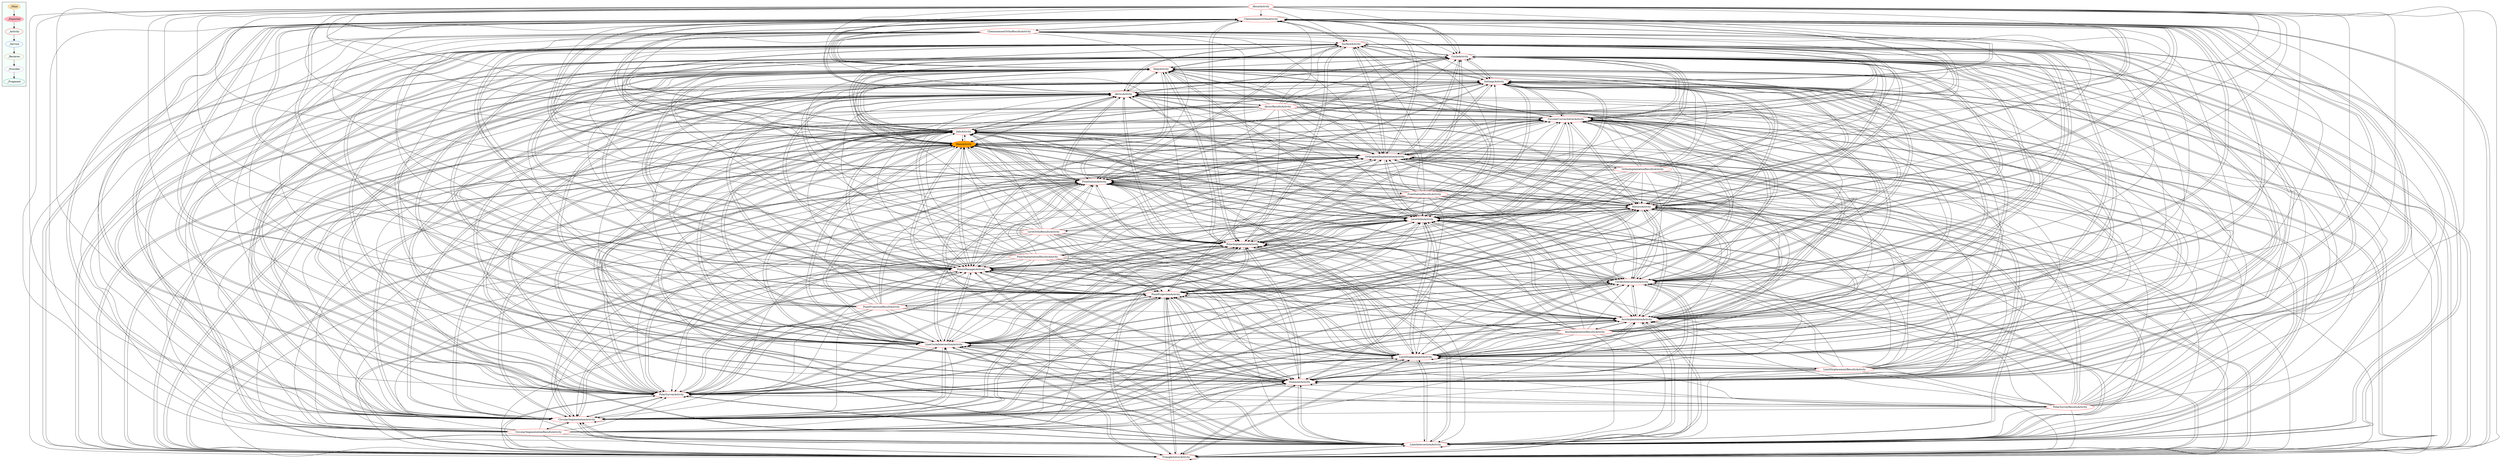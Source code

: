 digraph G {
subgraph cluster_legend{ 
bgcolor=mintcream;
_Activity[color = red];
_Service[color = royalblue];
_Provider[color = violet];
_Reciever[color = peru];
_Fragment[color = teal];
_Main[style=filled, fillcolor=wheat, color = mintcream];
_Exported[style=filled, fillcolor=lightpink, color = mintcream];
_Main -> _Exported -> _Activity -> _Service -> _Reciever -> _Provider -> _Fragment; 
}
CheminementOrthoActivity[color = red];
PolarSurveyResultsActivity[color = red];
SurfaceActivity[color = red];
TriangleSolverActivity[color = red];
LinesIntersectionActivity[color = red];
CircularSegmentationActivity[color = red];
PolarSurveyActivity[color = red];
GisementActivity[color = red];
LimitDisplacementActivity[color = red];
AxisImplantationResultsActivity[color = red];
LineCircleIntersectionActivity[color = red];
AxisImplantationActivity[color = red];
OrthoImplantationResultsActivity[color = red];
PointProjectionActivity[color = red];
CirclesIntersectionActivity[color = red];
CircularSegmentationResultsActivity[color = red];
PointsManagerActivity[color = red];
PolarImplantationActivity[color = red];
PolarImplantationResultsActivity[color = red];
LeveOrthoActivity[color = red];
LimitDisplacementResultsActivity[color = red];
FreeStationResultsActivity[color = red];
HistoryActivity[color = red];
FreeStationActivity[color = red];
AboutActivity[color = red];
OrthogonalImplantationActivity[color = red];
MainActivity[style=filled, fillcolor=orange, color = red];
JobsActivity[color = red];
CircularCurvesSolverActivity[color = red];
PointProjectionResultActivity[color = red];
AbrissActivity[color = red];
CheminementOrthoResultsActivity[color = red];
AbrissResultsActivity[color = red];
SettingsActivity[color = red];
HelpActivity[color = red];
LeveOrthoResultsActivity[color = red];
CircleActivity[color = red];

 CheminementOrthoActivity -> CircleActivity
 CheminementOrthoActivity -> PointProjectionActivity
 CheminementOrthoActivity -> AxisImplantationActivity
 CheminementOrthoActivity -> JobsActivity
 CheminementOrthoActivity -> HistoryActivity
 CheminementOrthoActivity -> AbrissActivity
 CheminementOrthoActivity -> PolarSurveyActivity
 CheminementOrthoActivity -> MainActivity
 CheminementOrthoActivity -> CircularCurvesSolverActivity
 CheminementOrthoActivity -> CheminementOrthoResultsActivity
 CheminementOrthoActivity -> OrthogonalImplantationActivity
 CheminementOrthoActivity -> SettingsActivity
 CheminementOrthoActivity -> HelpActivity
 CheminementOrthoActivity -> LeveOrthoActivity
 CheminementOrthoActivity -> LimitDisplacementActivity
 CheminementOrthoActivity -> CheminementOrthoActivity
 CheminementOrthoActivity -> LineCircleIntersectionActivity
 CheminementOrthoActivity -> SurfaceActivity
 CheminementOrthoActivity -> CircularSegmentationActivity
 CheminementOrthoActivity -> PointsManagerActivity
 CheminementOrthoActivity -> GisementActivity
 CheminementOrthoActivity -> PolarImplantationActivity
 CheminementOrthoActivity -> LinesIntersectionActivity
 CheminementOrthoActivity -> FreeStationActivity
 CheminementOrthoActivity -> CirclesIntersectionActivity
 CheminementOrthoActivity -> TriangleSolverActivity
 PolarSurveyResultsActivity -> PointProjectionActivity
 PolarSurveyResultsActivity -> AbrissActivity
 PolarSurveyResultsActivity -> AxisImplantationActivity
 PolarSurveyResultsActivity -> CircleActivity
 PolarSurveyResultsActivity -> CheminementOrthoActivity
 PolarSurveyResultsActivity -> HistoryActivity
 PolarSurveyResultsActivity -> PolarSurveyActivity
 PolarSurveyResultsActivity -> OrthogonalImplantationActivity
 PolarSurveyResultsActivity -> SettingsActivity
 PolarSurveyResultsActivity -> LineCircleIntersectionActivity
 PolarSurveyResultsActivity -> LeveOrthoActivity
 PolarSurveyResultsActivity -> HelpActivity
 PolarSurveyResultsActivity -> CircularCurvesSolverActivity
 PolarSurveyResultsActivity -> MainActivity
 PolarSurveyResultsActivity -> FreeStationActivity
 PolarSurveyResultsActivity -> PolarImplantationActivity
 PolarSurveyResultsActivity -> JobsActivity
 PolarSurveyResultsActivity -> GisementActivity
 PolarSurveyResultsActivity -> SurfaceActivity
 PolarSurveyResultsActivity -> LinesIntersectionActivity
 PolarSurveyResultsActivity -> PointsManagerActivity
 PolarSurveyResultsActivity -> LimitDisplacementActivity
 PolarSurveyResultsActivity -> CirclesIntersectionActivity
 PolarSurveyResultsActivity -> TriangleSolverActivity
 PolarSurveyResultsActivity -> CircularSegmentationActivity
 SurfaceActivity -> SettingsActivity
 SurfaceActivity -> HelpActivity
 SurfaceActivity -> LineCircleIntersectionActivity
 SurfaceActivity -> LeveOrthoActivity
 SurfaceActivity -> FreeStationActivity
 SurfaceActivity -> TriangleSolverActivity
 SurfaceActivity -> SurfaceActivity
 SurfaceActivity -> PointsManagerActivity
 SurfaceActivity -> GisementActivity
 SurfaceActivity -> CircularSegmentationActivity
 SurfaceActivity -> JobsActivity
 SurfaceActivity -> LimitDisplacementActivity
 SurfaceActivity -> LinesIntersectionActivity
 SurfaceActivity -> PointProjectionActivity
 SurfaceActivity -> CirclesIntersectionActivity
 SurfaceActivity -> AxisImplantationActivity
 SurfaceActivity -> AbrissActivity
 SurfaceActivity -> PolarImplantationActivity
 SurfaceActivity -> CircleActivity
 SurfaceActivity -> HistoryActivity
 SurfaceActivity -> CheminementOrthoActivity
 SurfaceActivity -> MainActivity
 SurfaceActivity -> PolarSurveyActivity
 SurfaceActivity -> CircularCurvesSolverActivity
 SurfaceActivity -> OrthogonalImplantationActivity
 TriangleSolverActivity -> FreeStationActivity
 TriangleSolverActivity -> OrthogonalImplantationActivity
 TriangleSolverActivity -> MainActivity
 TriangleSolverActivity -> AxisImplantationActivity
 TriangleSolverActivity -> HistoryActivity
 TriangleSolverActivity -> JobsActivity
 TriangleSolverActivity -> CircularCurvesSolverActivity
 TriangleSolverActivity -> PointProjectionActivity
 TriangleSolverActivity -> LineCircleIntersectionActivity
 TriangleSolverActivity -> CirclesIntersectionActivity
 TriangleSolverActivity -> SurfaceActivity
 TriangleSolverActivity -> PointsManagerActivity
 TriangleSolverActivity -> LeveOrthoActivity
 TriangleSolverActivity -> PolarImplantationActivity
 TriangleSolverActivity -> CheminementOrthoActivity
 TriangleSolverActivity -> LimitDisplacementActivity
 TriangleSolverActivity -> TriangleSolverActivity
 TriangleSolverActivity -> GisementActivity
 TriangleSolverActivity -> CircularSegmentationActivity
 TriangleSolverActivity -> PolarSurveyActivity
 TriangleSolverActivity -> LinesIntersectionActivity
 TriangleSolverActivity -> SettingsActivity
 TriangleSolverActivity -> AbrissActivity
 TriangleSolverActivity -> CircleActivity
 TriangleSolverActivity -> HelpActivity
 LinesIntersectionActivity -> PointProjectionActivity
 LinesIntersectionActivity -> AbrissActivity
 LinesIntersectionActivity -> CirclesIntersectionActivity
 LinesIntersectionActivity -> SurfaceActivity
 LinesIntersectionActivity -> CircleActivity
 LinesIntersectionActivity -> PolarImplantationActivity
 LinesIntersectionActivity -> CheminementOrthoActivity
 LinesIntersectionActivity -> OrthogonalImplantationActivity
 LinesIntersectionActivity -> MainActivity
 LinesIntersectionActivity -> PolarSurveyActivity
 LinesIntersectionActivity -> AxisImplantationActivity
 LinesIntersectionActivity -> HistoryActivity
 LinesIntersectionActivity -> CircularCurvesSolverActivity
 LinesIntersectionActivity -> SettingsActivity
 LinesIntersectionActivity -> LineCircleIntersectionActivity
 LinesIntersectionActivity -> PointsManagerActivity
 LinesIntersectionActivity -> LeveOrthoActivity
 LinesIntersectionActivity -> HelpActivity
 LinesIntersectionActivity -> FreeStationActivity
 LinesIntersectionActivity -> LimitDisplacementActivity
 LinesIntersectionActivity -> TriangleSolverActivity
 LinesIntersectionActivity -> GisementActivity
 LinesIntersectionActivity -> CircularSegmentationActivity
 LinesIntersectionActivity -> LinesIntersectionActivity
 LinesIntersectionActivity -> JobsActivity
 CircularSegmentationActivity -> LeveOrthoActivity
 CircularSegmentationActivity -> LimitDisplacementActivity
 CircularSegmentationActivity -> HelpActivity
 CircularSegmentationActivity -> SettingsActivity
 CircularSegmentationActivity -> TriangleSolverActivity
 CircularSegmentationActivity -> CircularSegmentationActivity
 CircularSegmentationActivity -> GisementActivity
 CircularSegmentationActivity -> LinesIntersectionActivity
 CircularSegmentationActivity -> AbrissActivity
 CircularSegmentationActivity -> AxisImplantationActivity
 CircularSegmentationActivity -> CircularSegmentationResultsActivity
 CircularSegmentationActivity -> JobsActivity
 CircularSegmentationActivity -> CircleActivity
 CircularSegmentationActivity -> FreeStationActivity
 CircularSegmentationActivity -> OrthogonalImplantationActivity
 CircularSegmentationActivity -> CirclesIntersectionActivity
 CircularSegmentationActivity -> SurfaceActivity
 CircularSegmentationActivity -> PointsManagerActivity
 CircularSegmentationActivity -> PolarImplantationActivity
 CircularSegmentationActivity -> MainActivity
 CircularSegmentationActivity -> PolarSurveyActivity
 CircularSegmentationActivity -> HistoryActivity
 CircularSegmentationActivity -> CircularCurvesSolverActivity
 CircularSegmentationActivity -> PointProjectionActivity
 CircularSegmentationActivity -> CheminementOrthoActivity
 CircularSegmentationActivity -> LineCircleIntersectionActivity
 PolarSurveyActivity -> LeveOrthoActivity
 PolarSurveyActivity -> SettingsActivity
 PolarSurveyActivity -> LineCircleIntersectionActivity
 PolarSurveyActivity -> CircularCurvesSolverActivity
 PolarSurveyActivity -> LimitDisplacementActivity
 PolarSurveyActivity -> CheminementOrthoActivity
 PolarSurveyActivity -> TriangleSolverActivity
 PolarSurveyActivity -> HistoryActivity
 PolarSurveyActivity -> SurfaceActivity
 PolarSurveyActivity -> PolarSurveyActivity
 PolarSurveyActivity -> PolarImplantationActivity
 PolarSurveyActivity -> MainActivity
 PolarSurveyActivity -> PointsManagerActivity
 PolarSurveyActivity -> PolarSurveyResultsActivity
 PolarSurveyActivity -> AxisImplantationActivity
 PolarSurveyActivity -> AbrissActivity
 PolarSurveyActivity -> PointProjectionActivity
 PolarSurveyActivity -> LinesIntersectionActivity
 PolarSurveyActivity -> JobsActivity
 PolarSurveyActivity -> CirclesIntersectionActivity
 PolarSurveyActivity -> GisementActivity
 PolarSurveyActivity -> CircularSegmentationActivity
 PolarSurveyActivity -> OrthogonalImplantationActivity
 PolarSurveyActivity -> FreeStationActivity
 PolarSurveyActivity -> HelpActivity
 PolarSurveyActivity -> CircleActivity
 GisementActivity -> OrthogonalImplantationActivity
 GisementActivity -> FreeStationActivity
 GisementActivity -> MainActivity
 GisementActivity -> AxisImplantationActivity
 GisementActivity -> HistoryActivity
 GisementActivity -> JobsActivity
 GisementActivity -> CircularCurvesSolverActivity
 GisementActivity -> PointProjectionActivity
 GisementActivity -> LineCircleIntersectionActivity
 GisementActivity -> CirclesIntersectionActivity
 GisementActivity -> SurfaceActivity
 GisementActivity -> PointsManagerActivity
 GisementActivity -> PolarImplantationActivity
 GisementActivity -> LeveOrthoActivity
 GisementActivity -> LimitDisplacementActivity
 GisementActivity -> CheminementOrthoActivity
 GisementActivity -> TriangleSolverActivity
 GisementActivity -> CircularSegmentationActivity
 GisementActivity -> PolarSurveyActivity
 GisementActivity -> GisementActivity
 GisementActivity -> LinesIntersectionActivity
 GisementActivity -> HelpActivity
 GisementActivity -> AbrissActivity
 GisementActivity -> SettingsActivity
 GisementActivity -> CircleActivity
 LimitDisplacementActivity -> LeveOrthoActivity
 LimitDisplacementActivity -> LineCircleIntersectionActivity
 LimitDisplacementActivity -> SettingsActivity
 LimitDisplacementActivity -> LimitDisplacementActivity
 LimitDisplacementActivity -> MainActivity
 LimitDisplacementActivity -> CircularCurvesSolverActivity
 LimitDisplacementActivity -> HelpActivity
 LimitDisplacementActivity -> CircleActivity
 LimitDisplacementActivity -> AxisImplantationActivity
 LimitDisplacementActivity -> AbrissActivity
 LimitDisplacementActivity -> OrthogonalImplantationActivity
 LimitDisplacementActivity -> LinesIntersectionActivity
 LimitDisplacementActivity -> PointProjectionActivity
 LimitDisplacementActivity -> PolarSurveyActivity
 LimitDisplacementActivity -> JobsActivity
 LimitDisplacementActivity -> TriangleSolverActivity
 LimitDisplacementActivity -> HistoryActivity
 LimitDisplacementActivity -> PointsManagerActivity
 LimitDisplacementActivity -> CheminementOrthoActivity
 LimitDisplacementActivity -> FreeStationActivity
 LimitDisplacementActivity -> SurfaceActivity
 LimitDisplacementActivity -> GisementActivity
 LimitDisplacementActivity -> CircularSegmentationActivity
 LimitDisplacementActivity -> LimitDisplacementResultsActivity
 LimitDisplacementActivity -> CirclesIntersectionActivity
 LimitDisplacementActivity -> PolarImplantationActivity
 AxisImplantationResultsActivity -> HistoryActivity
 AxisImplantationResultsActivity -> PointsManagerActivity
 AxisImplantationResultsActivity -> FreeStationActivity
 AxisImplantationResultsActivity -> MainActivity
 AxisImplantationResultsActivity -> CircularCurvesSolverActivity
 AxisImplantationResultsActivity -> JobsActivity
 AxisImplantationResultsActivity -> CircleActivity
 AxisImplantationResultsActivity -> AbrissActivity
 AxisImplantationResultsActivity -> LeveOrthoActivity
 AxisImplantationResultsActivity -> LinesIntersectionActivity
 AxisImplantationResultsActivity -> LimitDisplacementActivity
 AxisImplantationResultsActivity -> SurfaceActivity
 AxisImplantationResultsActivity -> GisementActivity
 AxisImplantationResultsActivity -> CircularSegmentationActivity
 AxisImplantationResultsActivity -> CirclesIntersectionActivity
 AxisImplantationResultsActivity -> CheminementOrthoActivity
 AxisImplantationResultsActivity -> TriangleSolverActivity
 AxisImplantationResultsActivity -> PolarSurveyActivity
 AxisImplantationResultsActivity -> PolarImplantationActivity
 AxisImplantationResultsActivity -> AxisImplantationActivity
 AxisImplantationResultsActivity -> LineCircleIntersectionActivity
 AxisImplantationResultsActivity -> PointProjectionActivity
 AxisImplantationResultsActivity -> HelpActivity
 AxisImplantationResultsActivity -> OrthogonalImplantationActivity
 AxisImplantationResultsActivity -> SettingsActivity
 LineCircleIntersectionActivity -> LinesIntersectionActivity
 LineCircleIntersectionActivity -> CirclesIntersectionActivity
 LineCircleIntersectionActivity -> SurfaceActivity
 LineCircleIntersectionActivity -> PolarImplantationActivity
 LineCircleIntersectionActivity -> PointProjectionActivity
 LineCircleIntersectionActivity -> PolarSurveyActivity
 LineCircleIntersectionActivity -> CheminementOrthoActivity
 LineCircleIntersectionActivity -> AbrissActivity
 LineCircleIntersectionActivity -> CircleActivity
 LineCircleIntersectionActivity -> AxisImplantationActivity
 LineCircleIntersectionActivity -> SettingsActivity
 LineCircleIntersectionActivity -> OrthogonalImplantationActivity
 LineCircleIntersectionActivity -> CircularCurvesSolverActivity
 LineCircleIntersectionActivity -> PointsManagerActivity
 LineCircleIntersectionActivity -> MainActivity
 LineCircleIntersectionActivity -> HelpActivity
 LineCircleIntersectionActivity -> HistoryActivity
 LineCircleIntersectionActivity -> LineCircleIntersectionActivity
 LineCircleIntersectionActivity -> LeveOrthoActivity
 LineCircleIntersectionActivity -> JobsActivity
 LineCircleIntersectionActivity -> TriangleSolverActivity
 LineCircleIntersectionActivity -> CircularSegmentationActivity
 LineCircleIntersectionActivity -> LimitDisplacementActivity
 LineCircleIntersectionActivity -> FreeStationActivity
 LineCircleIntersectionActivity -> GisementActivity
 AxisImplantationActivity -> LimitDisplacementActivity
 AxisImplantationActivity -> LeveOrthoActivity
 AxisImplantationActivity -> SettingsActivity
 AxisImplantationActivity -> HelpActivity
 AxisImplantationActivity -> TriangleSolverActivity
 AxisImplantationActivity -> MainActivity
 AxisImplantationActivity -> PolarSurveyActivity
 AxisImplantationActivity -> PolarImplantationActivity
 AxisImplantationActivity -> CircularCurvesSolverActivity
 AxisImplantationActivity -> PointProjectionActivity
 AxisImplantationActivity -> CheminementOrthoActivity
 AxisImplantationActivity -> AxisImplantationActivity
 AxisImplantationActivity -> HistoryActivity
 AxisImplantationActivity -> LineCircleIntersectionActivity
 AxisImplantationActivity -> JobsActivity
 AxisImplantationActivity -> OrthogonalImplantationActivity
 AxisImplantationActivity -> CircleActivity
 AxisImplantationActivity -> FreeStationActivity
 AxisImplantationActivity -> CirclesIntersectionActivity
 AxisImplantationActivity -> PointsManagerActivity
 AxisImplantationActivity -> SurfaceActivity
 AxisImplantationActivity -> CircularSegmentationActivity
 AxisImplantationActivity -> GisementActivity
 AxisImplantationActivity -> LinesIntersectionActivity
 AxisImplantationActivity -> AxisImplantationResultsActivity
 AxisImplantationActivity -> AbrissActivity
 OrthoImplantationResultsActivity -> PolarImplantationActivity
 OrthoImplantationResultsActivity -> CheminementOrthoActivity
 OrthoImplantationResultsActivity -> SurfaceActivity
 OrthoImplantationResultsActivity -> TriangleSolverActivity
 OrthoImplantationResultsActivity -> LinesIntersectionActivity
 OrthoImplantationResultsActivity -> CircularSegmentationActivity
 OrthoImplantationResultsActivity -> GisementActivity
 OrthoImplantationResultsActivity -> AbrissActivity
 OrthoImplantationResultsActivity -> PointProjectionActivity
 OrthoImplantationResultsActivity -> PolarSurveyActivity
 OrthoImplantationResultsActivity -> AxisImplantationActivity
 OrthoImplantationResultsActivity -> LeveOrthoActivity
 OrthoImplantationResultsActivity -> LimitDisplacementActivity
 OrthoImplantationResultsActivity -> CirclesIntersectionActivity
 OrthoImplantationResultsActivity -> PointsManagerActivity
 OrthoImplantationResultsActivity -> FreeStationActivity
 OrthoImplantationResultsActivity -> CircularCurvesSolverActivity
 OrthoImplantationResultsActivity -> LineCircleIntersectionActivity
 OrthoImplantationResultsActivity -> MainActivity
 OrthoImplantationResultsActivity -> HistoryActivity
 OrthoImplantationResultsActivity -> JobsActivity
 OrthoImplantationResultsActivity -> CircleActivity
 OrthoImplantationResultsActivity -> OrthogonalImplantationActivity
 OrthoImplantationResultsActivity -> SettingsActivity
 OrthoImplantationResultsActivity -> HelpActivity
 PointProjectionActivity -> AxisImplantationActivity
 PointProjectionActivity -> PointProjectionResultActivity
 PointProjectionActivity -> CircleActivity
 PointProjectionActivity -> CirclesIntersectionActivity
 PointProjectionActivity -> OrthogonalImplantationActivity
 PointProjectionActivity -> SurfaceActivity
 PointProjectionActivity -> TriangleSolverActivity
 PointProjectionActivity -> CircularSegmentationActivity
 PointProjectionActivity -> GisementActivity
 PointProjectionActivity -> FreeStationActivity
 PointProjectionActivity -> LinesIntersectionActivity
 PointProjectionActivity -> JobsActivity
 PointProjectionActivity -> AbrissActivity
 PointProjectionActivity -> LeveOrthoActivity
 PointProjectionActivity -> LimitDisplacementActivity
 PointProjectionActivity -> HelpActivity
 PointProjectionActivity -> SettingsActivity
 PointProjectionActivity -> PointsManagerActivity
 PointProjectionActivity -> HistoryActivity
 PointProjectionActivity -> PolarSurveyActivity
 PointProjectionActivity -> PolarImplantationActivity
 PointProjectionActivity -> MainActivity
 PointProjectionActivity -> CircularCurvesSolverActivity
 PointProjectionActivity -> PointProjectionActivity
 PointProjectionActivity -> CheminementOrthoActivity
 PointProjectionActivity -> LineCircleIntersectionActivity
 CirclesIntersectionActivity -> LimitDisplacementActivity
 CirclesIntersectionActivity -> SurfaceActivity
 CirclesIntersectionActivity -> CircularSegmentationActivity
 CirclesIntersectionActivity -> GisementActivity
 CirclesIntersectionActivity -> PolarImplantationActivity
 CirclesIntersectionActivity -> TriangleSolverActivity
 CirclesIntersectionActivity -> CirclesIntersectionActivity
 CirclesIntersectionActivity -> SettingsActivity
 CirclesIntersectionActivity -> AbrissActivity
 CirclesIntersectionActivity -> HelpActivity
 CirclesIntersectionActivity -> LinesIntersectionActivity
 CirclesIntersectionActivity -> OrthogonalImplantationActivity
 CirclesIntersectionActivity -> FreeStationActivity
 CirclesIntersectionActivity -> HistoryActivity
 CirclesIntersectionActivity -> JobsActivity
 CirclesIntersectionActivity -> CircleActivity
 CirclesIntersectionActivity -> PointsManagerActivity
 CirclesIntersectionActivity -> LineCircleIntersectionActivity
 CirclesIntersectionActivity -> PointProjectionActivity
 CirclesIntersectionActivity -> AxisImplantationActivity
 CirclesIntersectionActivity -> LeveOrthoActivity
 CirclesIntersectionActivity -> CircularCurvesSolverActivity
 CirclesIntersectionActivity -> PolarSurveyActivity
 CirclesIntersectionActivity -> MainActivity
 CirclesIntersectionActivity -> CheminementOrthoActivity
 CircularSegmentationResultsActivity -> OrthogonalImplantationActivity
 CircularSegmentationResultsActivity -> JobsActivity
 CircularSegmentationResultsActivity -> AxisImplantationActivity
 CircularSegmentationResultsActivity -> HistoryActivity
 CircularSegmentationResultsActivity -> MainActivity
 CircularSegmentationResultsActivity -> FreeStationActivity
 CircularSegmentationResultsActivity -> CircularCurvesSolverActivity
 CircularSegmentationResultsActivity -> HelpActivity
 CircularSegmentationResultsActivity -> SettingsActivity
 CircularSegmentationResultsActivity -> AbrissActivity
 CircularSegmentationResultsActivity -> CircleActivity
 CircularSegmentationResultsActivity -> LimitDisplacementActivity
 CircularSegmentationResultsActivity -> TriangleSolverActivity
 CircularSegmentationResultsActivity -> CheminementOrthoActivity
 CircularSegmentationResultsActivity -> CircularSegmentationActivity
 CircularSegmentationResultsActivity -> PolarSurveyActivity
 CircularSegmentationResultsActivity -> GisementActivity
 CircularSegmentationResultsActivity -> LinesIntersectionActivity
 CircularSegmentationResultsActivity -> CirclesIntersectionActivity
 CircularSegmentationResultsActivity -> PointProjectionActivity
 CircularSegmentationResultsActivity -> SurfaceActivity
 CircularSegmentationResultsActivity -> LineCircleIntersectionActivity
 CircularSegmentationResultsActivity -> PointsManagerActivity
 CircularSegmentationResultsActivity -> LeveOrthoActivity
 CircularSegmentationResultsActivity -> PolarImplantationActivity
 PointsManagerActivity -> HistoryActivity
 PointsManagerActivity -> PointsManagerActivity
 PointsManagerActivity -> CircularCurvesSolverActivity
 PointsManagerActivity -> OrthogonalImplantationActivity
 PointsManagerActivity -> MainActivity
 PointsManagerActivity -> JobsActivity
 PointsManagerActivity -> FreeStationActivity
 PointsManagerActivity -> SettingsActivity
 PointsManagerActivity -> AbrissActivity
 PointsManagerActivity -> HelpActivity
 PointsManagerActivity -> CircleActivity
 PointsManagerActivity -> CheminementOrthoActivity
 PointsManagerActivity -> TriangleSolverActivity
 PointsManagerActivity -> CircularSegmentationActivity
 PointsManagerActivity -> PolarSurveyActivity
 PointsManagerActivity -> PolarImplantationActivity
 PointsManagerActivity -> SurfaceActivity
 PointsManagerActivity -> LimitDisplacementActivity
 PointsManagerActivity -> CirclesIntersectionActivity
 PointsManagerActivity -> GisementActivity
 PointsManagerActivity -> LinesIntersectionActivity
 PointsManagerActivity -> AxisImplantationActivity
 PointsManagerActivity -> LeveOrthoActivity
 PointsManagerActivity -> PointProjectionActivity
 PointsManagerActivity -> LineCircleIntersectionActivity
 PolarImplantationActivity -> CirclesIntersectionActivity
 PolarImplantationActivity -> GisementActivity
 PolarImplantationActivity -> LinesIntersectionActivity
 PolarImplantationActivity -> PolarSurveyActivity
 PolarImplantationActivity -> AxisImplantationActivity
 PolarImplantationActivity -> PointProjectionActivity
 PolarImplantationActivity -> CheminementOrthoActivity
 PolarImplantationActivity -> AbrissActivity
 PolarImplantationActivity -> OrthogonalImplantationActivity
 PolarImplantationActivity -> CircleActivity
 PolarImplantationActivity -> SettingsActivity
 PolarImplantationActivity -> HelpActivity
 PolarImplantationActivity -> CircularCurvesSolverActivity
 PolarImplantationActivity -> HistoryActivity
 PolarImplantationActivity -> MainActivity
 PolarImplantationActivity -> LineCircleIntersectionActivity
 PolarImplantationActivity -> LimitDisplacementActivity
 PolarImplantationActivity -> JobsActivity
 PolarImplantationActivity -> FreeStationActivity
 PolarImplantationActivity -> TriangleSolverActivity
 PolarImplantationActivity -> LeveOrthoActivity
 PolarImplantationActivity -> CircularSegmentationActivity
 PolarImplantationActivity -> PolarImplantationActivity
 PolarImplantationActivity -> PolarImplantationResultsActivity
 PolarImplantationActivity -> SurfaceActivity
 PolarImplantationActivity -> PointsManagerActivity
 PolarImplantationResultsActivity -> HistoryActivity
 PolarImplantationResultsActivity -> MainActivity
 PolarImplantationResultsActivity -> PointsManagerActivity
 PolarImplantationResultsActivity -> CircleActivity
 PolarImplantationResultsActivity -> AxisImplantationActivity
 PolarImplantationResultsActivity -> SettingsActivity
 PolarImplantationResultsActivity -> LineCircleIntersectionActivity
 PolarImplantationResultsActivity -> PointProjectionActivity
 PolarImplantationResultsActivity -> HelpActivity
 PolarImplantationResultsActivity -> CircularCurvesSolverActivity
 PolarImplantationResultsActivity -> OrthogonalImplantationActivity
 PolarImplantationResultsActivity -> CheminementOrthoActivity
 PolarImplantationResultsActivity -> TriangleSolverActivity
 PolarImplantationResultsActivity -> SurfaceActivity
 PolarImplantationResultsActivity -> PolarSurveyActivity
 PolarImplantationResultsActivity -> PolarImplantationActivity
 PolarImplantationResultsActivity -> LeveOrthoActivity
 PolarImplantationResultsActivity -> AbrissActivity
 PolarImplantationResultsActivity -> LinesIntersectionActivity
 PolarImplantationResultsActivity -> JobsActivity
 PolarImplantationResultsActivity -> CirclesIntersectionActivity
 PolarImplantationResultsActivity -> CircularSegmentationActivity
 PolarImplantationResultsActivity -> GisementActivity
 PolarImplantationResultsActivity -> LimitDisplacementActivity
 PolarImplantationResultsActivity -> FreeStationActivity
 LeveOrthoActivity -> LimitDisplacementActivity
 LeveOrthoActivity -> PolarSurveyActivity
 LeveOrthoActivity -> CheminementOrthoActivity
 LeveOrthoActivity -> LineCircleIntersectionActivity
 LeveOrthoActivity -> HelpActivity
 LeveOrthoActivity -> CircularCurvesSolverActivity
 LeveOrthoActivity -> LeveOrthoResultsActivity
 LeveOrthoActivity -> SettingsActivity
 LeveOrthoActivity -> OrthogonalImplantationActivity
 LeveOrthoActivity -> JobsActivity
 LeveOrthoActivity -> FreeStationActivity
 LeveOrthoActivity -> CircleActivity
 LeveOrthoActivity -> AxisImplantationActivity
 LeveOrthoActivity -> HistoryActivity
 LeveOrthoActivity -> PointProjectionActivity
 LeveOrthoActivity -> MainActivity
 LeveOrthoActivity -> AbrissActivity
 LeveOrthoActivity -> CirclesIntersectionActivity
 LeveOrthoActivity -> GisementActivity
 LeveOrthoActivity -> LinesIntersectionActivity
 LeveOrthoActivity -> TriangleSolverActivity
 LeveOrthoActivity -> LeveOrthoActivity
 LeveOrthoActivity -> CircularSegmentationActivity
 LeveOrthoActivity -> PolarImplantationActivity
 LeveOrthoActivity -> SurfaceActivity
 LeveOrthoActivity -> PointsManagerActivity
 LimitDisplacementResultsActivity -> LeveOrthoActivity
 LimitDisplacementResultsActivity -> LineCircleIntersectionActivity
 LimitDisplacementResultsActivity -> CheminementOrthoActivity
 LimitDisplacementResultsActivity -> CircularCurvesSolverActivity
 LimitDisplacementResultsActivity -> PolarSurveyActivity
 LimitDisplacementResultsActivity -> HistoryActivity
 LimitDisplacementResultsActivity -> MainActivity
 LimitDisplacementResultsActivity -> OrthogonalImplantationActivity
 LimitDisplacementResultsActivity -> HelpActivity
 LimitDisplacementResultsActivity -> SettingsActivity
 LimitDisplacementResultsActivity -> AbrissActivity
 LimitDisplacementResultsActivity -> PointProjectionActivity
 LimitDisplacementResultsActivity -> AxisImplantationActivity
 LimitDisplacementResultsActivity -> JobsActivity
 LimitDisplacementResultsActivity -> CircleActivity
 LimitDisplacementResultsActivity -> PointsManagerActivity
 LimitDisplacementResultsActivity -> SurfaceActivity
 LimitDisplacementResultsActivity -> TriangleSolverActivity
 LimitDisplacementResultsActivity -> PolarImplantationActivity
 LimitDisplacementResultsActivity -> LimitDisplacementActivity
 LimitDisplacementResultsActivity -> CirclesIntersectionActivity
 LimitDisplacementResultsActivity -> LinesIntersectionActivity
 LimitDisplacementResultsActivity -> FreeStationActivity
 LimitDisplacementResultsActivity -> GisementActivity
 LimitDisplacementResultsActivity -> CircularSegmentationActivity
 FreeStationResultsActivity -> LimitDisplacementActivity
 FreeStationResultsActivity -> SurfaceActivity
 FreeStationResultsActivity -> GisementActivity
 FreeStationResultsActivity -> CircularSegmentationActivity
 FreeStationResultsActivity -> PolarImplantationActivity
 FreeStationResultsActivity -> TriangleSolverActivity
 FreeStationResultsActivity -> CirclesIntersectionActivity
 FreeStationResultsActivity -> SettingsActivity
 FreeStationResultsActivity -> AbrissActivity
 FreeStationResultsActivity -> HelpActivity
 FreeStationResultsActivity -> LinesIntersectionActivity
 FreeStationResultsActivity -> OrthogonalImplantationActivity
 FreeStationResultsActivity -> FreeStationActivity
 FreeStationResultsActivity -> HistoryActivity
 FreeStationResultsActivity -> JobsActivity
 FreeStationResultsActivity -> CircleActivity
 FreeStationResultsActivity -> PointsManagerActivity
 FreeStationResultsActivity -> LineCircleIntersectionActivity
 FreeStationResultsActivity -> PointProjectionActivity
 FreeStationResultsActivity -> AxisImplantationActivity
 FreeStationResultsActivity -> LeveOrthoActivity
 FreeStationResultsActivity -> CircularCurvesSolverActivity
 FreeStationResultsActivity -> PolarSurveyActivity
 FreeStationResultsActivity -> MainActivity
 FreeStationResultsActivity -> CheminementOrthoActivity
 HistoryActivity -> CheminementOrthoActivity
 HistoryActivity -> SurfaceActivity
 HistoryActivity -> TriangleSolverActivity
 HistoryActivity -> CircularSegmentationActivity
 HistoryActivity -> GisementActivity
 HistoryActivity -> CirclesIntersectionActivity
 HistoryActivity -> PolarImplantationActivity
 HistoryActivity -> LeveOrthoActivity
 HistoryActivity -> SettingsActivity
 HistoryActivity -> OrthogonalImplantationActivity
 HistoryActivity -> LineCircleIntersectionActivity
 HistoryActivity -> PointProjectionActivity
 HistoryActivity -> CircularCurvesSolverActivity
 HistoryActivity -> PolarSurveyActivity
 HistoryActivity -> AxisImplantationActivity
 HistoryActivity -> HistoryActivity
 HistoryActivity -> MainActivity
 HistoryActivity -> PointsManagerActivity
 HistoryActivity -> FreeStationActivity
 HistoryActivity -> HelpActivity
 HistoryActivity -> CircleActivity
 HistoryActivity -> LimitDisplacementActivity
 HistoryActivity -> LinesIntersectionActivity
 HistoryActivity -> AbrissActivity
 HistoryActivity -> JobsActivity
 FreeStationActivity -> PointsManagerActivity
 FreeStationActivity -> MainActivity
 FreeStationActivity -> HistoryActivity
 FreeStationActivity -> HelpActivity
 FreeStationActivity -> CircleActivity
 FreeStationActivity -> FreeStationResultsActivity
 FreeStationActivity -> LeveOrthoActivity
 FreeStationActivity -> AxisImplantationActivity
 FreeStationActivity -> LineCircleIntersectionActivity
 FreeStationActivity -> SettingsActivity
 FreeStationActivity -> PointProjectionActivity
 FreeStationActivity -> OrthogonalImplantationActivity
 FreeStationActivity -> CircularCurvesSolverActivity
 FreeStationActivity -> PolarImplantationActivity
 FreeStationActivity -> GisementActivity
 FreeStationActivity -> CircularSegmentationActivity
 FreeStationActivity -> PolarSurveyActivity
 FreeStationActivity -> CheminementOrthoActivity
 FreeStationActivity -> SurfaceActivity
 FreeStationActivity -> TriangleSolverActivity
 FreeStationActivity -> AbrissActivity
 FreeStationActivity -> LimitDisplacementActivity
 FreeStationActivity -> CirclesIntersectionActivity
 FreeStationActivity -> FreeStationActivity
 FreeStationActivity -> JobsActivity
 FreeStationActivity -> LinesIntersectionActivity
 AboutActivity -> HelpActivity
 AboutActivity -> LineCircleIntersectionActivity
 AboutActivity -> SettingsActivity
 AboutActivity -> PointsManagerActivity
 AboutActivity -> LeveOrthoActivity
 AboutActivity -> OrthogonalImplantationActivity
 AboutActivity -> CheminementOrthoActivity
 AboutActivity -> PolarSurveyActivity
 AboutActivity -> MainActivity
 AboutActivity -> AxisImplantationActivity
 AboutActivity -> HistoryActivity
 AboutActivity -> CircularCurvesSolverActivity
 AboutActivity -> PointProjectionActivity
 AboutActivity -> AbrissActivity
 AboutActivity -> CirclesIntersectionActivity
 AboutActivity -> SurfaceActivity
 AboutActivity -> PolarImplantationActivity
 AboutActivity -> CircleActivity
 AboutActivity -> LimitDisplacementActivity
 AboutActivity -> FreeStationActivity
 AboutActivity -> TriangleSolverActivity
 AboutActivity -> CircularSegmentationActivity
 AboutActivity -> GisementActivity
 AboutActivity -> JobsActivity
 AboutActivity -> LinesIntersectionActivity
 OrthogonalImplantationActivity -> TriangleSolverActivity
 OrthogonalImplantationActivity -> CheminementOrthoActivity
 OrthogonalImplantationActivity -> PolarImplantationActivity
 OrthogonalImplantationActivity -> PolarSurveyActivity
 OrthogonalImplantationActivity -> PointProjectionActivity
 OrthogonalImplantationActivity -> SettingsActivity
 OrthogonalImplantationActivity -> LineCircleIntersectionActivity
 OrthogonalImplantationActivity -> HelpActivity
 OrthogonalImplantationActivity -> AxisImplantationActivity
 OrthogonalImplantationActivity -> OrthoImplantationResultsActivity
 OrthogonalImplantationActivity -> MainActivity
 OrthogonalImplantationActivity -> CircularCurvesSolverActivity
 OrthogonalImplantationActivity -> OrthogonalImplantationActivity
 OrthogonalImplantationActivity -> FreeStationActivity
 OrthogonalImplantationActivity -> PointsManagerActivity
 OrthogonalImplantationActivity -> HistoryActivity
 OrthogonalImplantationActivity -> JobsActivity
 OrthogonalImplantationActivity -> CircleActivity
 OrthogonalImplantationActivity -> AbrissActivity
 OrthogonalImplantationActivity -> LeveOrthoActivity
 OrthogonalImplantationActivity -> LinesIntersectionActivity
 OrthogonalImplantationActivity -> SurfaceActivity
 OrthogonalImplantationActivity -> LimitDisplacementActivity
 OrthogonalImplantationActivity -> CirclesIntersectionActivity
 OrthogonalImplantationActivity -> CircularSegmentationActivity
 OrthogonalImplantationActivity -> GisementActivity
 MainActivity -> HelpActivity
 MainActivity -> CircularCurvesSolverActivity
 MainActivity -> SettingsActivity
 MainActivity -> LeveOrthoActivity
 MainActivity -> PointsManagerActivity
 MainActivity -> LimitDisplacementActivity
 MainActivity -> CircleActivity
 MainActivity -> FreeStationActivity
 MainActivity -> AbrissActivity
 MainActivity -> JobsActivity
 MainActivity -> CirclesIntersectionActivity
 MainActivity -> LinesIntersectionActivity
 MainActivity -> GisementActivity
 MainActivity -> CircularSegmentationActivity
 MainActivity -> SurfaceActivity
 MainActivity -> TriangleSolverActivity
 MainActivity -> PolarImplantationActivity
 MainActivity -> OrthogonalImplantationActivity
 MainActivity -> CheminementOrthoActivity
 MainActivity -> PointProjectionActivity
 MainActivity -> MainActivity
 MainActivity -> LineCircleIntersectionActivity
 MainActivity -> PolarSurveyActivity
 MainActivity -> AxisImplantationActivity
 MainActivity -> HistoryActivity
 JobsActivity -> CirclesIntersectionActivity
 JobsActivity -> LinesIntersectionActivity
 JobsActivity -> PolarSurveyActivity
 JobsActivity -> CheminementOrthoActivity
 JobsActivity -> AxisImplantationActivity
 JobsActivity -> JobsActivity
 JobsActivity -> AbrissActivity
 JobsActivity -> PointProjectionActivity
 JobsActivity -> CircleActivity
 JobsActivity -> OrthogonalImplantationActivity
 JobsActivity -> HelpActivity
 JobsActivity -> SettingsActivity
 JobsActivity -> MainActivity
 JobsActivity -> CircularCurvesSolverActivity
 JobsActivity -> HistoryActivity
 JobsActivity -> LineCircleIntersectionActivity
 JobsActivity -> LimitDisplacementActivity
 JobsActivity -> FreeStationActivity
 JobsActivity -> SurfaceActivity
 JobsActivity -> GisementActivity
 JobsActivity -> CircularSegmentationActivity
 JobsActivity -> PolarImplantationActivity
 JobsActivity -> LeveOrthoActivity
 JobsActivity -> TriangleSolverActivity
 JobsActivity -> PointsManagerActivity
 CircularCurvesSolverActivity -> HelpActivity
 CircularCurvesSolverActivity -> LineCircleIntersectionActivity
 CircularCurvesSolverActivity -> SettingsActivity
 CircularCurvesSolverActivity -> LeveOrthoActivity
 CircularCurvesSolverActivity -> PointsManagerActivity
 CircularCurvesSolverActivity -> LimitDisplacementActivity
 CircularCurvesSolverActivity -> JobsActivity
 CircularCurvesSolverActivity -> TriangleSolverActivity
 CircularCurvesSolverActivity -> CircularSegmentationActivity
 CircularCurvesSolverActivity -> GisementActivity
 CircularCurvesSolverActivity -> FreeStationActivity
 CircularCurvesSolverActivity -> LinesIntersectionActivity
 CircularCurvesSolverActivity -> CirclesIntersectionActivity
 CircularCurvesSolverActivity -> PointProjectionActivity
 CircularCurvesSolverActivity -> AbrissActivity
 CircularCurvesSolverActivity -> SurfaceActivity
 CircularCurvesSolverActivity -> PolarImplantationActivity
 CircularCurvesSolverActivity -> CircleActivity
 CircularCurvesSolverActivity -> OrthogonalImplantationActivity
 CircularCurvesSolverActivity -> CheminementOrthoActivity
 CircularCurvesSolverActivity -> PolarSurveyActivity
 CircularCurvesSolverActivity -> AxisImplantationActivity
 CircularCurvesSolverActivity -> HistoryActivity
 CircularCurvesSolverActivity -> MainActivity
 CircularCurvesSolverActivity -> CircularCurvesSolverActivity
 PointProjectionResultActivity -> CircleActivity
 PointProjectionResultActivity -> OrthogonalImplantationActivity
 PointProjectionResultActivity -> PointsManagerActivity
 PointProjectionResultActivity -> GisementActivity
 PointProjectionResultActivity -> LinesIntersectionActivity
 PointProjectionResultActivity -> SurfaceActivity
 PointProjectionResultActivity -> CirclesIntersectionActivity
 PointProjectionResultActivity -> CircularSegmentationActivity
 PointProjectionResultActivity -> FreeStationActivity
 PointProjectionResultActivity -> AbrissActivity
 PointProjectionResultActivity -> JobsActivity
 PointProjectionResultActivity -> LimitDisplacementActivity
 PointProjectionResultActivity -> SettingsActivity
 PointProjectionResultActivity -> TriangleSolverActivity
 PointProjectionResultActivity -> LeveOrthoActivity
 PointProjectionResultActivity -> HelpActivity
 PointProjectionResultActivity -> PolarImplantationActivity
 PointProjectionResultActivity -> MainActivity
 PointProjectionResultActivity -> CircularCurvesSolverActivity
 PointProjectionResultActivity -> PointProjectionActivity
 PointProjectionResultActivity -> LineCircleIntersectionActivity
 PointProjectionResultActivity -> CheminementOrthoActivity
 PointProjectionResultActivity -> PolarSurveyActivity
 PointProjectionResultActivity -> AxisImplantationActivity
 PointProjectionResultActivity -> HistoryActivity
 AbrissActivity -> MainActivity
 AbrissActivity -> PointsManagerActivity
 AbrissActivity -> HistoryActivity
 AbrissActivity -> HelpActivity
 AbrissActivity -> CircularCurvesSolverActivity
 AbrissActivity -> LineCircleIntersectionActivity
 AbrissActivity -> AbrissResultsActivity
 AbrissActivity -> LeveOrthoActivity
 AbrissActivity -> JobsActivity
 AbrissActivity -> FreeStationActivity
 AbrissActivity -> LimitDisplacementActivity
 AbrissActivity -> CirclesIntersectionActivity
 AbrissActivity -> TriangleSolverActivity
 AbrissActivity -> CircularSegmentationActivity
 AbrissActivity -> SurfaceActivity
 AbrissActivity -> GisementActivity
 AbrissActivity -> LinesIntersectionActivity
 AbrissActivity -> PolarSurveyActivity
 AbrissActivity -> PolarImplantationActivity
 AbrissActivity -> PointProjectionActivity
 AbrissActivity -> CheminementOrthoActivity
 AbrissActivity -> AbrissActivity
 AbrissActivity -> CircleActivity
 AbrissActivity -> AxisImplantationActivity
 AbrissActivity -> SettingsActivity
 AbrissActivity -> OrthogonalImplantationActivity
 CheminementOrthoResultsActivity -> LineCircleIntersectionActivity
 CheminementOrthoResultsActivity -> LeveOrthoActivity
 CheminementOrthoResultsActivity -> SettingsActivity
 CheminementOrthoResultsActivity -> MainActivity
 CheminementOrthoResultsActivity -> CircularCurvesSolverActivity
 CheminementOrthoResultsActivity -> HistoryActivity
 CheminementOrthoResultsActivity -> TriangleSolverActivity
 CheminementOrthoResultsActivity -> CircularSegmentationActivity
 CheminementOrthoResultsActivity -> GisementActivity
 CheminementOrthoResultsActivity -> LimitDisplacementActivity
 CheminementOrthoResultsActivity -> FreeStationActivity
 CheminementOrthoResultsActivity -> SurfaceActivity
 CheminementOrthoResultsActivity -> CirclesIntersectionActivity
 CheminementOrthoResultsActivity -> PolarImplantationActivity
 CheminementOrthoResultsActivity -> PointsManagerActivity
 CheminementOrthoResultsActivity -> AbrissActivity
 CheminementOrthoResultsActivity -> LinesIntersectionActivity
 CheminementOrthoResultsActivity -> JobsActivity
 CheminementOrthoResultsActivity -> CheminementOrthoActivity
 CheminementOrthoResultsActivity -> PolarSurveyActivity
 CheminementOrthoResultsActivity -> AxisImplantationActivity
 CheminementOrthoResultsActivity -> PointProjectionActivity
 CheminementOrthoResultsActivity -> OrthogonalImplantationActivity
 CheminementOrthoResultsActivity -> CircleActivity
 CheminementOrthoResultsActivity -> HelpActivity
 AbrissResultsActivity -> TriangleSolverActivity
 AbrissResultsActivity -> SettingsActivity
 AbrissResultsActivity -> CircularSegmentationActivity
 AbrissResultsActivity -> LimitDisplacementActivity
 AbrissResultsActivity -> GisementActivity
 AbrissResultsActivity -> CircularCurvesSolverActivity
 AbrissResultsActivity -> CirclesIntersectionActivity
 AbrissResultsActivity -> SurfaceActivity
 AbrissResultsActivity -> PointsManagerActivity
 AbrissResultsActivity -> PolarImplantationActivity
 AbrissResultsActivity -> PointProjectionActivity
 AbrissResultsActivity -> MainActivity
 AbrissResultsActivity -> PolarSurveyActivity
 AbrissResultsActivity -> HistoryActivity
 AbrissResultsActivity -> CheminementOrthoActivity
 AbrissResultsActivity -> LineCircleIntersectionActivity
 AbrissResultsActivity -> LeveOrthoActivity
 AbrissResultsActivity -> JobsActivity
 AbrissResultsActivity -> CircleActivity
 AbrissResultsActivity -> AxisImplantationActivity
 AbrissResultsActivity -> FreeStationActivity
 AbrissResultsActivity -> OrthogonalImplantationActivity
 AbrissResultsActivity -> LinesIntersectionActivity
 AbrissResultsActivity -> HelpActivity
 AbrissResultsActivity -> AbrissActivity
 SettingsActivity -> LimitDisplacementActivity
 SettingsActivity -> LeveOrthoActivity
 SettingsActivity -> SurfaceActivity
 SettingsActivity -> TriangleSolverActivity
 SettingsActivity -> PolarImplantationActivity
 SettingsActivity -> CirclesIntersectionActivity
 SettingsActivity -> LinesIntersectionActivity
 SettingsActivity -> CircularSegmentationActivity
 SettingsActivity -> GisementActivity
 SettingsActivity -> AbrissActivity
 SettingsActivity -> JobsActivity
 SettingsActivity -> OrthogonalImplantationActivity
 SettingsActivity -> CircleActivity
 SettingsActivity -> FreeStationActivity
 SettingsActivity -> PointsManagerActivity
 SettingsActivity -> HelpActivity
 SettingsActivity -> SettingsActivity
 SettingsActivity -> CheminementOrthoActivity
 SettingsActivity -> LineCircleIntersectionActivity
 SettingsActivity -> PointProjectionActivity
 SettingsActivity -> CircularCurvesSolverActivity
 SettingsActivity -> PolarSurveyActivity
 SettingsActivity -> AxisImplantationActivity
 SettingsActivity -> HistoryActivity
 SettingsActivity -> MainActivity
 HelpActivity -> LeveOrthoActivity
 HelpActivity -> GisementActivity
 HelpActivity -> CircularSegmentationActivity
 HelpActivity -> PolarImplantationActivity
 HelpActivity -> CirclesIntersectionActivity
 HelpActivity -> PointsManagerActivity
 HelpActivity -> SurfaceActivity
 HelpActivity -> TriangleSolverActivity
 HelpActivity -> AbrissActivity
 HelpActivity -> FreeStationActivity
 HelpActivity -> LimitDisplacementActivity
 HelpActivity -> LinesIntersectionActivity
 HelpActivity -> JobsActivity
 HelpActivity -> CircleActivity
 HelpActivity -> CircularCurvesSolverActivity
 HelpActivity -> PolarSurveyActivity
 HelpActivity -> MainActivity
 HelpActivity -> HelpActivity
 HelpActivity -> CheminementOrthoActivity
 HelpActivity -> LineCircleIntersectionActivity
 HelpActivity -> PointProjectionActivity
 HelpActivity -> SettingsActivity
 HelpActivity -> AxisImplantationActivity
 HelpActivity -> HistoryActivity
 HelpActivity -> OrthogonalImplantationActivity
 LeveOrthoResultsActivity -> HelpActivity
 LeveOrthoResultsActivity -> CircularCurvesSolverActivity
 LeveOrthoResultsActivity -> LeveOrthoActivity
 LeveOrthoResultsActivity -> MainActivity
 LeveOrthoResultsActivity -> HistoryActivity
 LeveOrthoResultsActivity -> LineCircleIntersectionActivity
 LeveOrthoResultsActivity -> OrthogonalImplantationActivity
 LeveOrthoResultsActivity -> CircleActivity
 LeveOrthoResultsActivity -> SettingsActivity
 LeveOrthoResultsActivity -> PointProjectionActivity
 LeveOrthoResultsActivity -> LinesIntersectionActivity
 LeveOrthoResultsActivity -> PolarSurveyActivity
 LeveOrthoResultsActivity -> AxisImplantationActivity
 LeveOrthoResultsActivity -> CheminementOrthoActivity
 LeveOrthoResultsActivity -> AbrissActivity
 LeveOrthoResultsActivity -> LimitDisplacementActivity
 LeveOrthoResultsActivity -> FreeStationActivity
 LeveOrthoResultsActivity -> JobsActivity
 LeveOrthoResultsActivity -> SurfaceActivity
 LeveOrthoResultsActivity -> CircularSegmentationActivity
 LeveOrthoResultsActivity -> PointsManagerActivity
 LeveOrthoResultsActivity -> PolarImplantationActivity
 LeveOrthoResultsActivity -> GisementActivity
 LeveOrthoResultsActivity -> CirclesIntersectionActivity
 LeveOrthoResultsActivity -> TriangleSolverActivity
 CircleActivity -> JobsActivity
 CircleActivity -> CircleActivity
 CircleActivity -> AxisImplantationActivity
 CircleActivity -> HistoryActivity
 CircleActivity -> OrthogonalImplantationActivity
 CircleActivity -> FreeStationActivity
 CircleActivity -> CirclesIntersectionActivity
 CircleActivity -> CircularCurvesSolverActivity
 CircleActivity -> SurfaceActivity
 CircleActivity -> PolarSurveyActivity
 CircleActivity -> PolarImplantationActivity
 CircleActivity -> MainActivity
 CircleActivity -> LineCircleIntersectionActivity
 CircleActivity -> PointProjectionActivity
 CircleActivity -> PointsManagerActivity
 CircleActivity -> CheminementOrthoActivity
 CircleActivity -> LeveOrthoActivity
 CircleActivity -> TriangleSolverActivity
 CircleActivity -> GisementActivity
 CircleActivity -> CircularSegmentationActivity
 CircleActivity -> LimitDisplacementActivity
 CircleActivity -> HelpActivity
 CircleActivity -> LinesIntersectionActivity
 CircleActivity -> SettingsActivity
 CircleActivity -> AbrissActivity
}